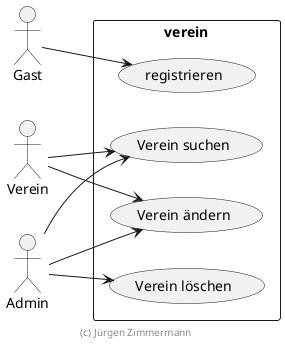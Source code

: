' Copyright (C) 2019 - present Juergen Zimmermann, Hochschule Karlsruhe
'
' This program is free software: you can redistribute it and/or modify
' it under the terms of the GNU General Public License as published by
' the Free Software Foundation, either version 3 of the License, or
' (at your option) any later version.
'
' This program is distributed in the hope that it will be useful,
' but WITHOUT ANY WARRANTY; without even the implied warranty of
' MERCHANTABILITY or FITNESS FOR A PARTICULAR PURPOSE.  See the
' GNU General Public License for more details.
'
' You should have received a copy of the GNU General Public License
' along with this program.  If not, see <https://www.gnu.org/licenses/>.
@startuml Use Cases

left to right direction

actor Gast
actor Verein
actor Admin

rectangle verein {
    Gast --> (registrieren)
    Verein --> (Verein suchen)
    Verein --> (Verein ändern)
    Admin --> (Verein suchen)
    Admin --> (Verein ändern)
    Admin --> (Verein löschen)
}

footer (c) Jürgen Zimmermann

@enduml
